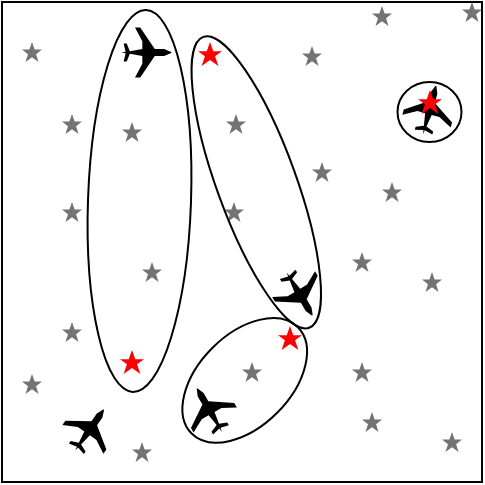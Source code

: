 <mxfile version="21.3.7" type="device">
  <diagram name="Page-1" id="stIObJPauw7K7cNHOpuy">
    <mxGraphModel dx="422" dy="386" grid="1" gridSize="10" guides="1" tooltips="1" connect="1" arrows="1" fold="1" page="1" pageScale="1" pageWidth="850" pageHeight="1100" math="0" shadow="0">
      <root>
        <mxCell id="0" />
        <mxCell id="1" parent="0" />
        <mxCell id="PqlNQ5xZRGue8gdSPORB-1" value="" style="rounded=0;whiteSpace=wrap;html=1;" parent="1" vertex="1">
          <mxGeometry x="40" y="360" width="240" height="240" as="geometry" />
        </mxCell>
        <mxCell id="PqlNQ5xZRGue8gdSPORB-9" value="" style="html=1;verticalLabelPosition=bottom;labelBackgroundColor=#ffffff;verticalAlign=top;shadow=0;dashed=0;strokeWidth=2;shape=mxgraph.ios7.misc.star;fillColor=#FF0000;strokeColor=none;sketch=0;" parent="1" vertex="1">
          <mxGeometry x="138" y="380" width="12" height="12" as="geometry" />
        </mxCell>
        <mxCell id="PqlNQ5xZRGue8gdSPORB-10" value="" style="html=1;verticalLabelPosition=bottom;labelBackgroundColor=#ffffff;verticalAlign=top;shadow=0;dashed=0;strokeWidth=2;shape=mxgraph.ios7.misc.star;fillColor=#FF0000;strokeColor=none;sketch=0;" parent="1" vertex="1">
          <mxGeometry x="178" y="522" width="12" height="12" as="geometry" />
        </mxCell>
        <mxCell id="PqlNQ5xZRGue8gdSPORB-11" value="" style="html=1;verticalLabelPosition=bottom;labelBackgroundColor=#ffffff;verticalAlign=top;shadow=0;dashed=0;strokeWidth=2;shape=mxgraph.ios7.misc.star;fillColor=#FF0000;strokeColor=none;sketch=0;" parent="1" vertex="1">
          <mxGeometry x="99" y="534" width="12" height="12" as="geometry" />
        </mxCell>
        <mxCell id="PqlNQ5xZRGue8gdSPORB-15" value="" style="html=1;dashed=0;aspect=fixed;verticalLabelPosition=bottom;verticalAlign=top;align=center;shape=mxgraph.gmdl.star;strokeColor=none;fillColor=#737373;shadow=0;sketch=0;" parent="1" vertex="1">
          <mxGeometry x="250" y="495" width="10" height="10" as="geometry" />
        </mxCell>
        <mxCell id="PqlNQ5xZRGue8gdSPORB-16" value="" style="html=1;dashed=0;aspect=fixed;verticalLabelPosition=bottom;verticalAlign=top;align=center;shape=mxgraph.gmdl.star;strokeColor=none;fillColor=#737373;shadow=0;sketch=0;" parent="1" vertex="1">
          <mxGeometry x="195" y="440" width="10" height="10" as="geometry" />
        </mxCell>
        <mxCell id="PqlNQ5xZRGue8gdSPORB-17" value="" style="html=1;dashed=0;aspect=fixed;verticalLabelPosition=bottom;verticalAlign=top;align=center;shape=mxgraph.gmdl.star;strokeColor=none;fillColor=#737373;shadow=0;sketch=0;" parent="1" vertex="1">
          <mxGeometry x="50" y="546" width="10" height="10" as="geometry" />
        </mxCell>
        <mxCell id="PqlNQ5xZRGue8gdSPORB-18" value="" style="html=1;dashed=0;aspect=fixed;verticalLabelPosition=bottom;verticalAlign=top;align=center;shape=mxgraph.gmdl.star;strokeColor=none;fillColor=#737373;shadow=0;sketch=0;" parent="1" vertex="1">
          <mxGeometry x="225" y="362" width="10" height="10" as="geometry" />
        </mxCell>
        <mxCell id="PqlNQ5xZRGue8gdSPORB-19" value="" style="html=1;dashed=0;aspect=fixed;verticalLabelPosition=bottom;verticalAlign=top;align=center;shape=mxgraph.gmdl.star;strokeColor=none;fillColor=#737373;shadow=0;sketch=0;" parent="1" vertex="1">
          <mxGeometry x="110" y="490" width="10" height="10" as="geometry" />
        </mxCell>
        <mxCell id="PqlNQ5xZRGue8gdSPORB-20" value="" style="html=1;dashed=0;aspect=fixed;verticalLabelPosition=bottom;verticalAlign=top;align=center;shape=mxgraph.gmdl.star;strokeColor=none;fillColor=#737373;shadow=0;sketch=0;" parent="1" vertex="1">
          <mxGeometry x="152" y="416" width="10" height="10" as="geometry" />
        </mxCell>
        <mxCell id="PqlNQ5xZRGue8gdSPORB-21" value="" style="html=1;dashed=0;aspect=fixed;verticalLabelPosition=bottom;verticalAlign=top;align=center;shape=mxgraph.gmdl.star;strokeColor=none;fillColor=#737373;shadow=0;sketch=0;" parent="1" vertex="1">
          <mxGeometry x="50" y="380" width="10" height="10" as="geometry" />
        </mxCell>
        <mxCell id="PqlNQ5xZRGue8gdSPORB-22" value="" style="html=1;dashed=0;aspect=fixed;verticalLabelPosition=bottom;verticalAlign=top;align=center;shape=mxgraph.gmdl.star;strokeColor=none;fillColor=#737373;shadow=0;sketch=0;" parent="1" vertex="1">
          <mxGeometry x="70" y="416" width="10" height="10" as="geometry" />
        </mxCell>
        <mxCell id="PqlNQ5xZRGue8gdSPORB-23" value="" style="html=1;dashed=0;aspect=fixed;verticalLabelPosition=bottom;verticalAlign=top;align=center;shape=mxgraph.gmdl.star;strokeColor=none;fillColor=#737373;shadow=0;sketch=0;" parent="1" vertex="1">
          <mxGeometry x="230" y="450" width="10" height="10" as="geometry" />
        </mxCell>
        <mxCell id="PqlNQ5xZRGue8gdSPORB-24" value="" style="html=1;dashed=0;aspect=fixed;verticalLabelPosition=bottom;verticalAlign=top;align=center;shape=mxgraph.gmdl.star;strokeColor=none;fillColor=#737373;shadow=0;sketch=0;" parent="1" vertex="1">
          <mxGeometry x="160" y="540" width="10" height="10" as="geometry" />
        </mxCell>
        <mxCell id="PqlNQ5xZRGue8gdSPORB-25" value="" style="html=1;dashed=0;aspect=fixed;verticalLabelPosition=bottom;verticalAlign=top;align=center;shape=mxgraph.gmdl.star;strokeColor=none;fillColor=#737373;shadow=0;sketch=0;" parent="1" vertex="1">
          <mxGeometry x="270" y="360" width="10" height="10" as="geometry" />
        </mxCell>
        <mxCell id="PqlNQ5xZRGue8gdSPORB-26" value="" style="html=1;dashed=0;aspect=fixed;verticalLabelPosition=bottom;verticalAlign=top;align=center;shape=mxgraph.gmdl.star;strokeColor=none;fillColor=#737373;shadow=0;sketch=0;" parent="1" vertex="1">
          <mxGeometry x="100" y="420" width="10" height="10" as="geometry" />
        </mxCell>
        <mxCell id="PqlNQ5xZRGue8gdSPORB-27" value="" style="html=1;dashed=0;aspect=fixed;verticalLabelPosition=bottom;verticalAlign=top;align=center;shape=mxgraph.gmdl.star;strokeColor=none;fillColor=#737373;shadow=0;sketch=0;" parent="1" vertex="1">
          <mxGeometry x="190" y="382" width="10" height="10" as="geometry" />
        </mxCell>
        <mxCell id="PqlNQ5xZRGue8gdSPORB-28" value="" style="html=1;dashed=0;aspect=fixed;verticalLabelPosition=bottom;verticalAlign=top;align=center;shape=mxgraph.gmdl.star;strokeColor=none;fillColor=#737373;shadow=0;sketch=0;" parent="1" vertex="1">
          <mxGeometry x="70" y="520" width="10" height="10" as="geometry" />
        </mxCell>
        <mxCell id="PqlNQ5xZRGue8gdSPORB-29" value="" style="html=1;dashed=0;aspect=fixed;verticalLabelPosition=bottom;verticalAlign=top;align=center;shape=mxgraph.gmdl.star;strokeColor=none;fillColor=#737373;shadow=0;sketch=0;" parent="1" vertex="1">
          <mxGeometry x="260" y="575" width="10" height="10" as="geometry" />
        </mxCell>
        <mxCell id="PqlNQ5xZRGue8gdSPORB-30" value="" style="html=1;dashed=0;aspect=fixed;verticalLabelPosition=bottom;verticalAlign=top;align=center;shape=mxgraph.gmdl.star;strokeColor=none;fillColor=#737373;shadow=0;sketch=0;" parent="1" vertex="1">
          <mxGeometry x="215" y="485" width="10" height="10" as="geometry" />
        </mxCell>
        <mxCell id="PqlNQ5xZRGue8gdSPORB-31" value="" style="html=1;dashed=0;aspect=fixed;verticalLabelPosition=bottom;verticalAlign=top;align=center;shape=mxgraph.gmdl.star;strokeColor=none;fillColor=#737373;shadow=0;sketch=0;" parent="1" vertex="1">
          <mxGeometry x="151" y="460" width="10" height="10" as="geometry" />
        </mxCell>
        <mxCell id="PqlNQ5xZRGue8gdSPORB-32" value="" style="html=1;dashed=0;aspect=fixed;verticalLabelPosition=bottom;verticalAlign=top;align=center;shape=mxgraph.gmdl.star;strokeColor=none;fillColor=#737373;shadow=0;sketch=0;" parent="1" vertex="1">
          <mxGeometry x="215" y="540" width="10" height="10" as="geometry" />
        </mxCell>
        <mxCell id="PqlNQ5xZRGue8gdSPORB-33" value="" style="html=1;dashed=0;aspect=fixed;verticalLabelPosition=bottom;verticalAlign=top;align=center;shape=mxgraph.gmdl.star;strokeColor=none;fillColor=#737373;shadow=0;sketch=0;" parent="1" vertex="1">
          <mxGeometry x="220" y="565" width="10" height="10" as="geometry" />
        </mxCell>
        <mxCell id="PqlNQ5xZRGue8gdSPORB-34" value="" style="html=1;dashed=0;aspect=fixed;verticalLabelPosition=bottom;verticalAlign=top;align=center;shape=mxgraph.gmdl.star;strokeColor=none;fillColor=#737373;shadow=0;sketch=0;" parent="1" vertex="1">
          <mxGeometry x="70" y="460" width="10" height="10" as="geometry" />
        </mxCell>
        <mxCell id="PqlNQ5xZRGue8gdSPORB-35" value="" style="html=1;dashed=0;aspect=fixed;verticalLabelPosition=bottom;verticalAlign=top;align=center;shape=mxgraph.gmdl.star;strokeColor=none;fillColor=#737373;shadow=0;sketch=0;" parent="1" vertex="1">
          <mxGeometry x="105" y="580" width="10" height="10" as="geometry" />
        </mxCell>
        <mxCell id="PwIdNPxdI4IT0QdIWTlg-4" value="" style="shape=mxgraph.signs.transportation.airplane_4;html=1;pointerEvents=1;fillColor=#000000;strokeColor=none;verticalLabelPosition=bottom;verticalAlign=top;align=center;rotation=15;" parent="1" vertex="1">
          <mxGeometry x="241.25" y="401.5" width="25" height="25" as="geometry" />
        </mxCell>
        <mxCell id="PwIdNPxdI4IT0QdIWTlg-1" value="" style="shape=mxgraph.signs.transportation.airplane_4;html=1;pointerEvents=1;fillColor=#000000;strokeColor=none;verticalLabelPosition=bottom;verticalAlign=top;align=center;rotation=90;" parent="1" vertex="1">
          <mxGeometry x="99.75" y="372.75" width="25" height="25" as="geometry" />
        </mxCell>
        <mxCell id="PqlNQ5xZRGue8gdSPORB-14" value="" style="html=1;verticalLabelPosition=bottom;labelBackgroundColor=#ffffff;verticalAlign=top;shadow=0;dashed=0;strokeWidth=2;shape=mxgraph.ios7.misc.star;fillColor=#FF0000;strokeColor=none;sketch=0;" parent="1" vertex="1">
          <mxGeometry x="248" y="404" width="12" height="12" as="geometry" />
        </mxCell>
        <mxCell id="PwIdNPxdI4IT0QdIWTlg-7" value="" style="shape=mxgraph.signs.transportation.airplane_4;html=1;pointerEvents=1;fillColor=#000000;strokeColor=none;verticalLabelPosition=bottom;verticalAlign=top;align=center;rotation=35;" parent="1" vertex="1">
          <mxGeometry x="71.25" y="561.5" width="25" height="25" as="geometry" />
        </mxCell>
        <mxCell id="PwIdNPxdI4IT0QdIWTlg-8" value="" style="shape=mxgraph.signs.transportation.airplane_4;html=1;pointerEvents=1;fillColor=#000000;strokeColor=none;verticalLabelPosition=bottom;verticalAlign=top;align=center;rotation=-30;" parent="1" vertex="1">
          <mxGeometry x="131.25" y="551.5" width="25" height="25" as="geometry" />
        </mxCell>
        <mxCell id="PwIdNPxdI4IT0QdIWTlg-10" value="" style="shape=mxgraph.signs.transportation.airplane_4;html=1;pointerEvents=1;fillColor=#000000;strokeColor=none;verticalLabelPosition=bottom;verticalAlign=top;align=center;rotation=-211;" parent="1" vertex="1">
          <mxGeometry x="176.25" y="493.5" width="25" height="25" as="geometry" />
        </mxCell>
        <mxCell id="x57CE9d9HpktJWtxgBR8-4" value="" style="ellipse;whiteSpace=wrap;html=1;fillColor=none;rotation=92;" vertex="1" parent="1">
          <mxGeometry x="13.25" y="433.75" width="191" height="51.5" as="geometry" />
        </mxCell>
        <mxCell id="x57CE9d9HpktJWtxgBR8-5" value="" style="ellipse;whiteSpace=wrap;html=1;fillColor=none;" vertex="1" parent="1">
          <mxGeometry x="237.75" y="400" width="32" height="30" as="geometry" />
        </mxCell>
        <mxCell id="x57CE9d9HpktJWtxgBR8-7" value="" style="ellipse;whiteSpace=wrap;html=1;fillColor=none;rotation=-225;" vertex="1" parent="1">
          <mxGeometry x="123.78" y="526.27" width="75.17" height="45.86" as="geometry" />
        </mxCell>
        <mxCell id="x57CE9d9HpktJWtxgBR8-8" value="" style="ellipse;whiteSpace=wrap;html=1;fillColor=none;rotation=250;" vertex="1" parent="1">
          <mxGeometry x="89.75" y="430.37" width="154.78" height="39.61" as="geometry" />
        </mxCell>
      </root>
    </mxGraphModel>
  </diagram>
</mxfile>
